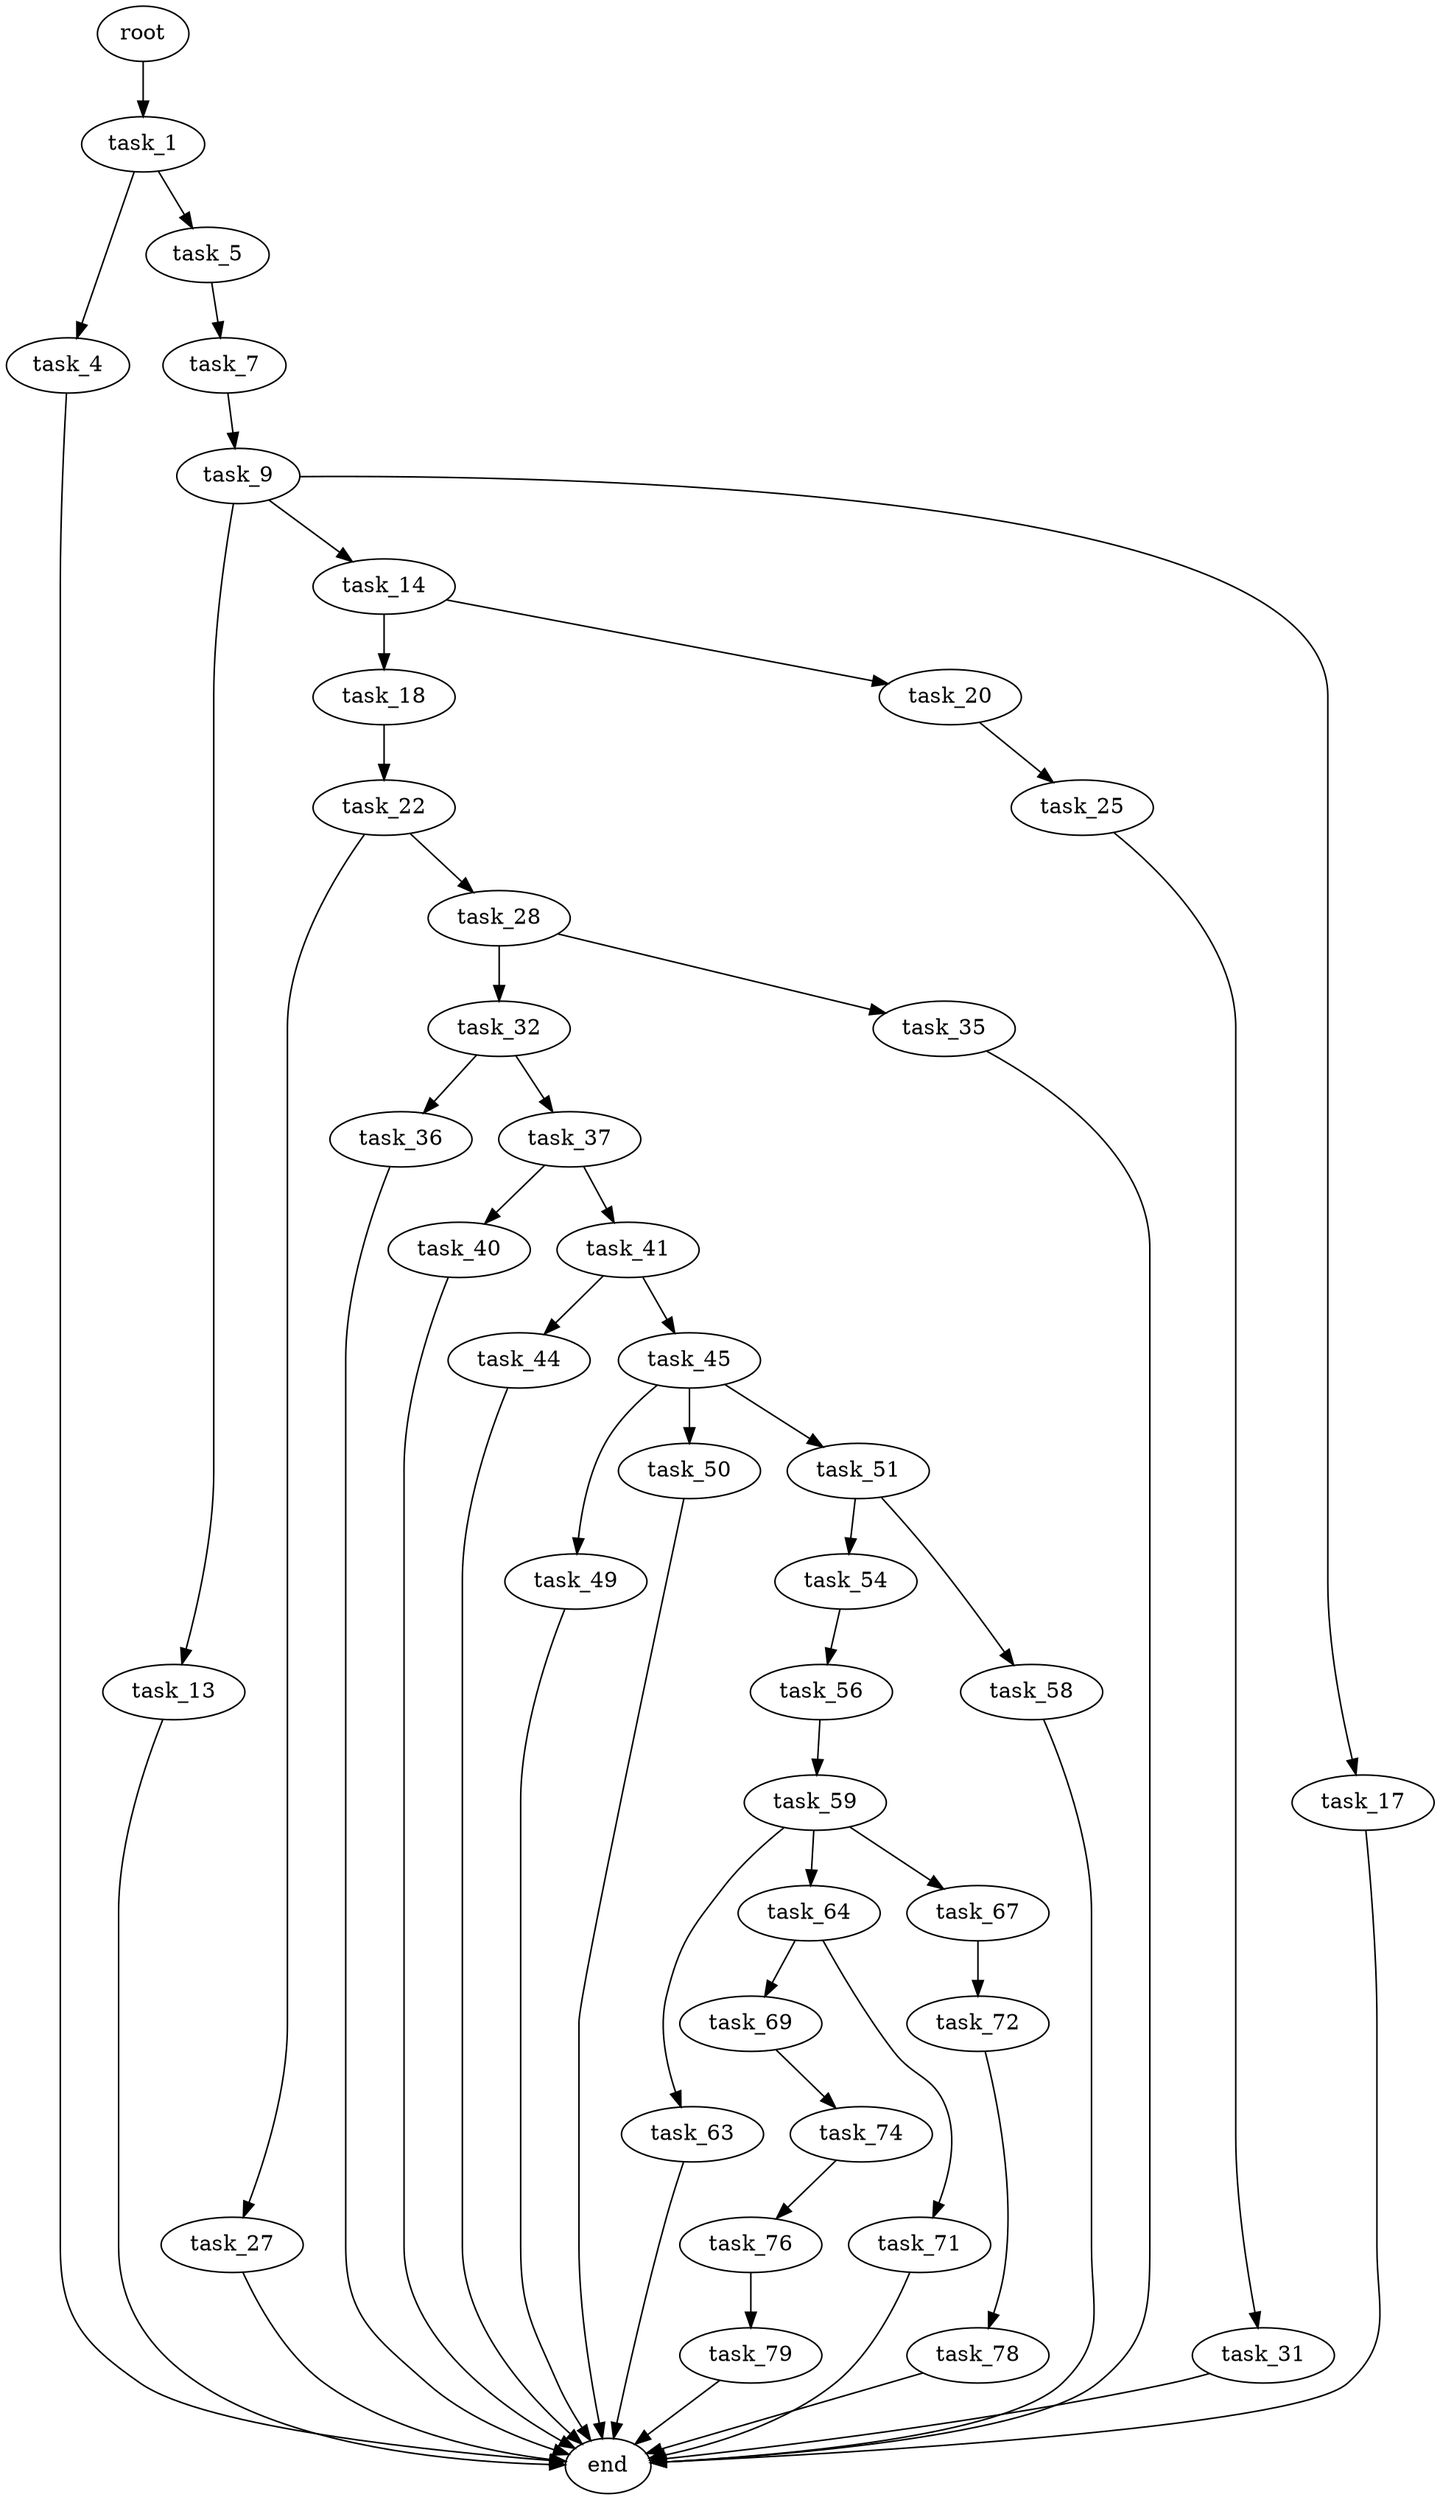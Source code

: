 digraph G {
  root [size="0.000000"];
  task_1 [size="26805308266.000000"];
  task_4 [size="3197149366.000000"];
  task_5 [size="8901080206.000000"];
  end [size="0.000000"];
  task_7 [size="1073741824000.000000"];
  task_9 [size="4382072191.000000"];
  task_13 [size="134217728000.000000"];
  task_14 [size="1469763075.000000"];
  task_17 [size="106827154178.000000"];
  task_18 [size="20224849367.000000"];
  task_20 [size="465579836280.000000"];
  task_22 [size="408739211391.000000"];
  task_25 [size="318682775661.000000"];
  task_27 [size="368293445632.000000"];
  task_28 [size="28991029248.000000"];
  task_31 [size="175722312536.000000"];
  task_32 [size="549755813888.000000"];
  task_35 [size="566095831302.000000"];
  task_36 [size="1510680405.000000"];
  task_37 [size="36917205244.000000"];
  task_40 [size="68719476736.000000"];
  task_41 [size="11138198396.000000"];
  task_44 [size="14438643062.000000"];
  task_45 [size="782757789696.000000"];
  task_49 [size="490105281588.000000"];
  task_50 [size="1081730119940.000000"];
  task_51 [size="549755813888.000000"];
  task_54 [size="1073741824000.000000"];
  task_58 [size="21850387904.000000"];
  task_56 [size="368293445632.000000"];
  task_59 [size="368293445632.000000"];
  task_63 [size="512139508.000000"];
  task_64 [size="68719476736.000000"];
  task_67 [size="83288053889.000000"];
  task_69 [size="49037357475.000000"];
  task_71 [size="18312402832.000000"];
  task_72 [size="134217728000.000000"];
  task_74 [size="103963071138.000000"];
  task_78 [size="1073741824000.000000"];
  task_76 [size="549755813888.000000"];
  task_79 [size="368293445632.000000"];

  root -> task_1 [size="1.000000"];
  task_1 -> task_4 [size="33554432.000000"];
  task_1 -> task_5 [size="33554432.000000"];
  task_4 -> end [size="1.000000"];
  task_5 -> task_7 [size="536870912.000000"];
  task_7 -> task_9 [size="838860800.000000"];
  task_9 -> task_13 [size="75497472.000000"];
  task_9 -> task_14 [size="75497472.000000"];
  task_9 -> task_17 [size="75497472.000000"];
  task_13 -> end [size="1.000000"];
  task_14 -> task_18 [size="33554432.000000"];
  task_14 -> task_20 [size="33554432.000000"];
  task_17 -> end [size="1.000000"];
  task_18 -> task_22 [size="411041792.000000"];
  task_20 -> task_25 [size="536870912.000000"];
  task_22 -> task_27 [size="838860800.000000"];
  task_22 -> task_28 [size="838860800.000000"];
  task_25 -> task_31 [size="301989888.000000"];
  task_27 -> end [size="1.000000"];
  task_28 -> task_32 [size="75497472.000000"];
  task_28 -> task_35 [size="75497472.000000"];
  task_31 -> end [size="1.000000"];
  task_32 -> task_36 [size="536870912.000000"];
  task_32 -> task_37 [size="536870912.000000"];
  task_35 -> end [size="1.000000"];
  task_36 -> end [size="1.000000"];
  task_37 -> task_40 [size="838860800.000000"];
  task_37 -> task_41 [size="838860800.000000"];
  task_40 -> end [size="1.000000"];
  task_41 -> task_44 [size="209715200.000000"];
  task_41 -> task_45 [size="209715200.000000"];
  task_44 -> end [size="1.000000"];
  task_45 -> task_49 [size="679477248.000000"];
  task_45 -> task_50 [size="679477248.000000"];
  task_45 -> task_51 [size="679477248.000000"];
  task_49 -> end [size="1.000000"];
  task_50 -> end [size="1.000000"];
  task_51 -> task_54 [size="536870912.000000"];
  task_51 -> task_58 [size="536870912.000000"];
  task_54 -> task_56 [size="838860800.000000"];
  task_58 -> end [size="1.000000"];
  task_56 -> task_59 [size="411041792.000000"];
  task_59 -> task_63 [size="411041792.000000"];
  task_59 -> task_64 [size="411041792.000000"];
  task_59 -> task_67 [size="411041792.000000"];
  task_63 -> end [size="1.000000"];
  task_64 -> task_69 [size="134217728.000000"];
  task_64 -> task_71 [size="134217728.000000"];
  task_67 -> task_72 [size="301989888.000000"];
  task_69 -> task_74 [size="838860800.000000"];
  task_71 -> end [size="1.000000"];
  task_72 -> task_78 [size="209715200.000000"];
  task_74 -> task_76 [size="75497472.000000"];
  task_78 -> end [size="1.000000"];
  task_76 -> task_79 [size="536870912.000000"];
  task_79 -> end [size="1.000000"];
}
